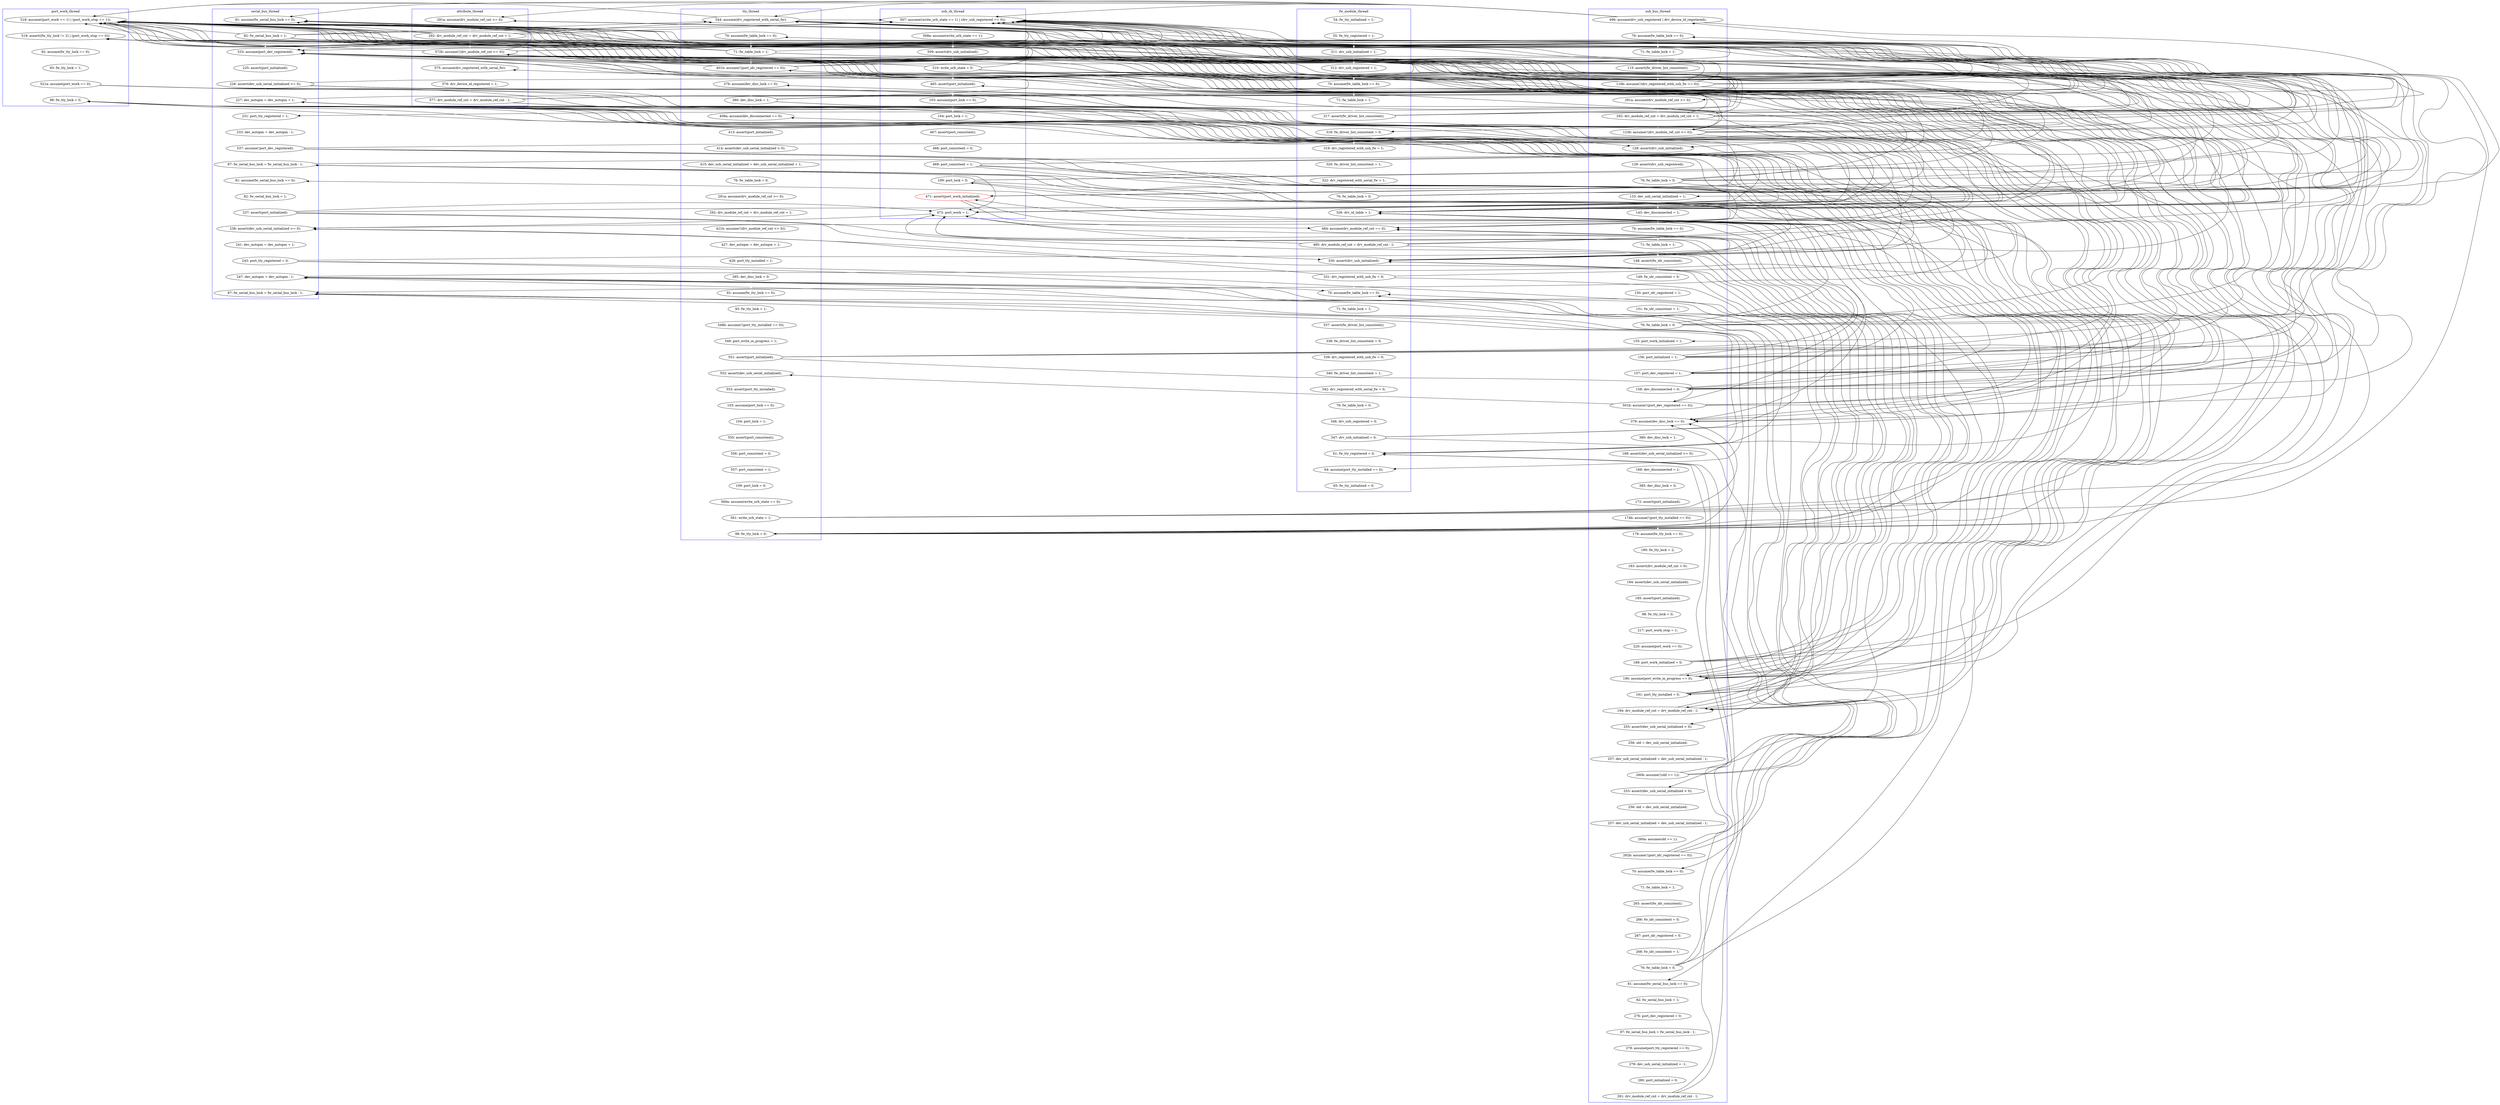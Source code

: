 digraph Counterexample {
	136 -> 275 [color = black, style = solid, constraint = false]
	87 -> 95 [color = black, style = solid, constraint = false]
	138 -> 275 [color = black, style = solid, constraint = false]
	136 -> 138 [color = white, style = solid]
	182 -> 275 [color = black, style = solid, constraint = false]
	133 -> 136 [color = white, style = solid]
	72 -> 95 [color = black, style = solid, constraint = false]
	52 -> 275 [color = black, style = solid, constraint = false]
	96 -> 233 [color = white, style = solid]
	88 -> 203 [color = black, style = solid, constraint = false]
	267 -> 270 [color = black, style = solid, constraint = false]
	182 -> 233 [color = black, style = solid, constraint = false]
	93 -> 97 [color = black, style = solid, constraint = false]
	243 -> 246 [color = white, style = solid]
	95 -> 96 [color = white, style = solid]
	104 -> 203 [color = black, style = solid, constraint = false]
	72 -> 104 [color = black, style = solid, constraint = false]
	372 -> 373 [color = white, style = solid]
	56 -> 58 [color = white, style = solid]
	318 -> 322 [color = black, style = solid, constraint = false]
	52 -> 203 [color = black, style = solid, constraint = false]
	266 -> 268 [color = black, style = solid, constraint = false]
	101 -> 233 [color = black, style = solid, constraint = false]
	371 -> 372 [color = white, style = solid]
	357 -> 359 [color = white, style = solid]
	255 -> 258 [color = white, style = solid]
	266 -> 275 [color = black, style = solid, constraint = false]
	359 -> 383 [color = black, style = solid, constraint = false]
	275 -> 294 [color = white, style = solid]
	173 -> 174 [color = white, style = solid]
	280 -> 305 [color = black, style = solid, constraint = false]
	96 -> 104 [color = black, style = solid, constraint = false]
	182 -> 203 [color = black, style = solid, constraint = false]
	64 -> 76 [color = black, style = solid, constraint = false]
	390 -> 393 [color = white, style = solid]
	326 -> 327 [color = white, style = solid]
	148 -> 149 [color = white, style = solid]
	182 -> 239 [color = white, style = solid]
	141 -> 142 [color = white, style = solid]
	370 -> 371 [color = white, style = solid]
	266 -> 267 [color = black, style = solid, constraint = false]
	270 -> 305 [color = black, style = solid, constraint = false]
	129 -> 203 [color = black, style = solid, constraint = false]
	137 -> 203 [color = black, style = solid, constraint = false]
	81 -> 82 [color = white, style = solid]
	286 -> 303 [color = black, style = solid, constraint = false]
	53 -> 76 [color = black, style = solid, constraint = false]
	307 -> 314 [color = white, style = solid]
	279 -> 294 [color = black, style = solid, constraint = false]
	142 -> 233 [color = black, style = solid, constraint = false]
	77 -> 95 [color = black, style = solid, constraint = false]
	275 -> 305 [color = black, style = solid, constraint = false]
	88 -> 210 [color = black, style = solid, constraint = false]
	359 -> 362 [color = black, style = solid, constraint = false]
	270 -> 280 [color = black, style = solid, constraint = false]
	275 -> 276 [color = black, style = solid, constraint = false]
	58 -> 61 [color = white, style = solid]
	137 -> 138 [color = black, style = solid, constraint = false]
	82 -> 203 [color = black, style = solid, constraint = false]
	383 -> 408 [color = black, style = solid, constraint = false]
	87 -> 210 [color = black, style = solid, constraint = false]
	222 -> 233 [color = black, style = solid, constraint = false]
	353 -> 354 [color = white, style = solid]
	240 -> 242 [color = white, style = solid]
	190 -> 191 [color = white, style = solid]
	42 -> 45 [color = white, style = solid]
	307 -> 311 [color = black, style = solid, constraint = false]
	177 -> 178 [color = white, style = solid]
	302 -> 311 [color = black, style = solid, constraint = false]
	96 -> 97 [color = black, style = solid, constraint = false]
	72 -> 81 [color = white, style = solid]
	88 -> 89 [color = black, style = solid, constraint = false]
	145 -> 233 [color = black, style = solid, constraint = false]
	410 -> 412 [color = black, style = solid, constraint = false]
	145 -> 210 [color = black, style = solid, constraint = false]
	101 -> 104 [color = black, style = solid, constraint = false]
	82 -> 104 [color = black, style = solid, constraint = false]
	210 -> 228 [color = black, style = solid, constraint = false]
	138 -> 145 [color = white, style = solid]
	289 -> 293 [color = white, style = solid]
	376 -> 408 [color = black, style = solid, constraint = false]
	268 -> 269 [color = white, style = solid]
	367 -> 370 [color = white, style = solid]
	50 -> 52 [color = white, style = solid]
	179 -> 275 [color = black, style = solid, constraint = false]
	88 -> 95 [color = black, style = solid, constraint = false]
	307 -> 383 [color = black, style = solid, constraint = false]
	132 -> 133 [color = black, style = solid, constraint = false]
	313 -> 322 [color = black, style = solid, constraint = false]
	337 -> 343 [color = white, style = solid]
	82 -> 88 [color = white, style = solid]
	228 -> 230 [color = black, style = solid, constraint = false]
	270 -> 303 [color = black, style = solid, constraint = false]
	238 -> 267 [color = black, style = solid, constraint = false]
	72 -> 203 [color = black, style = solid, constraint = false]
	137 -> 275 [color = black, style = solid, constraint = false]
	53 -> 54 [color = black, style = solid, constraint = false]
	303 -> 307 [color = black, style = solid, constraint = false]
	222 -> 239 [color = black, style = solid, constraint = false]
	267 -> 303 [color = white, style = solid]
	138 -> 210 [color = black, style = solid, constraint = false]
	193 -> 194 [color = white, style = solid]
	179 -> 186 [color = white, style = solid]
	77 -> 104 [color = black, style = solid, constraint = false]
	264 -> 266 [color = white, style = solid]
	104 -> 210 [color = black, style = solid, constraint = false]
	322 -> 323 [color = white, style = solid]
	136 -> 233 [color = black, style = solid, constraint = false]
	238 -> 275 [color = black, style = solid, constraint = false]
	230 -> 275 [color = black, style = solid, constraint = false]
	283 -> 303 [color = black, style = solid, constraint = false]
	132 -> 203 [color = black, style = solid, constraint = false]
	239 -> 240 [color = white, style = solid]
	52 -> 104 [color = black, style = solid, constraint = false]
	270 -> 276 [color = white, style = solid]
	270 -> 275 [color = black, style = solid, constraint = false]
	168 -> 173 [color = white, style = solid]
	376 -> 383 [color = black, style = solid, constraint = false]
	132 -> 137 [color = white, style = solid]
	329 -> 330 [color = white, style = solid]
	280 -> 286 [color = white, style = solid]
	178 -> 179 [color = white, style = solid]
	302 -> 303 [color = black, style = solid, constraint = false]
	269 -> 305 [color = white, style = solid]
	38 -> 42 [color = white, style = solid]
	267 -> 280 [color = black, style = solid, constraint = false]
	117 -> 120 [color = white, style = solid]
	315 -> 316 [color = white, style = solid]
	279 -> 305 [color = black, style = solid, constraint = false]
	202 -> 239 [color = black, style = solid, constraint = false]
	88 -> 104 [color = black, style = solid, constraint = false]
	210 -> 212 [color = black, style = solid, constraint = false]
	266 -> 280 [color = white, style = solid]
	280 -> 294 [color = black, style = solid, constraint = false]
	233 -> 237 [color = white, style = solid]
	87 -> 275 [color = black, style = solid, constraint = false]
	399 -> 408 [color = black, style = solid, constraint = false]
	179 -> 203 [color = black, style = solid, constraint = false]
	138 -> 233 [color = black, style = solid, constraint = false]
	208 -> 210 [color = black, style = solid, constraint = false]
	145 -> 203 [color = black, style = solid, constraint = false]
	182 -> 186 [color = black, style = solid, constraint = false]
	203 -> 205 [color = white, style = solid]
	250 -> 251 [color = white, style = solid]
	138 -> 203 [color = black, style = solid, constraint = false]
	307 -> 322 [color = black, style = solid, constraint = false]
	82 -> 210 [color = black, style = solid, constraint = false]
	52 -> 54 [color = white, style = solid]
	77 -> 210 [color = black, style = solid, constraint = false]
	276 -> 277 [color = white, style = solid]
	283 -> 286 [color = black, style = solid, constraint = false]
	129 -> 210 [color = black, style = solid, constraint = false]
	88 -> 97 [color = white, style = solid]
	208 -> 275 [color = black, style = solid, constraint = false]
	306 -> 311 [color = black, style = solid, constraint = false]
	208 -> 233 [color = black, style = solid, constraint = false]
	293 -> 303 [color = black, style = solid, constraint = false]
	253 -> 254 [color = white, style = solid]
	343 -> 383 [color = black, style = solid, constraint = false]
	72 -> 275 [color = black, style = solid, constraint = false]
	77 -> 203 [color = black, style = solid, constraint = false]
	136 -> 203 [color = black, style = solid, constraint = false]
	230 -> 239 [color = black, style = solid, constraint = false]
	202 -> 228 [color = white, style = solid]
	237 -> 238 [color = white, style = solid]
	327 -> 328 [color = white, style = solid]
	395 -> 396 [color = white, style = solid]
	89 -> 91 [color = white, style = solid]
	228 -> 239 [color = black, style = solid, constraint = false]
	210 -> 268 [color = white, style = solid]
	283 -> 288 [color = white, style = solid]
	53 -> 104 [color = black, style = solid, constraint = false]
	354 -> 355 [color = white, style = solid]
	251 -> 252 [color = white, style = solid]
	222 -> 268 [color = black, style = solid, constraint = false]
	208 -> 212 [color = white, style = solid]
	267 -> 275 [color = black, style = solid, constraint = false]
	52 -> 76 [color = black, style = solid, constraint = false]
	104 -> 110 [color = black, style = solid, constraint = false]
	91 -> 93 [color = white, style = solid]
	124 -> 125 [color = white, style = solid]
	210 -> 275 [color = black, style = solid, constraint = false]
	316 -> 318 [color = white, style = solid]
	70 -> 72 [color = white, style = solid]
	305 -> 306 [color = white, style = solid]
	53 -> 275 [color = black, style = solid, constraint = false]
	126 -> 129 [color = white, style = solid]
	366 -> 367 [color = white, style = solid]
	302 -> 307 [color = black, style = solid, constraint = false]
	104 -> 131 [color = white, style = solid]
	205 -> 206 [color = white, style = solid]
	82 -> 95 [color = black, style = solid, constraint = false]
	76 -> 77 [color = white, style = solid]
	376 -> 410 [color = black, style = solid, constraint = false]
	343 -> 362 [color = black, style = solid, constraint = false]
	228 -> 275 [color = black, style = solid, constraint = false]
	93 -> 104 [color = black, style = solid, constraint = false]
	238 -> 239 [color = black, style = solid, constraint = false]
	318 -> 383 [color = black, style = solid, constraint = false]
	72 -> 210 [color = black, style = solid, constraint = false]
	362 -> 408 [color = black, style = solid, constraint = false]
	87 -> 104 [color = black, style = solid, constraint = false]
	393 -> 395 [color = white, style = solid]
	137 -> 210 [color = black, style = solid, constraint = false]
	398 -> 399 [color = white, style = solid]
	120 -> 121 [color = white, style = solid]
	303 -> 383 [color = black, style = solid, constraint = false]
	252 -> 253 [color = white, style = solid]
	216 -> 220 [color = white, style = solid]
	269 -> 270 [color = black, style = solid, constraint = false]
	104 -> 275 [color = black, style = solid, constraint = false]
	52 -> 95 [color = black, style = solid, constraint = false]
	64 -> 203 [color = black, style = solid, constraint = false]
	275 -> 280 [color = black, style = solid, constraint = false]
	208 -> 228 [color = black, style = solid, constraint = false]
	306 -> 322 [color = white, style = solid]
	220 -> 221 [color = white, style = solid]
	82 -> 87 [color = black, style = solid, constraint = false]
	101 -> 275 [color = black, style = solid, constraint = false]
	302 -> 383 [color = white, style = solid]
	67 -> 70 [color = white, style = solid]
	396 -> 398 [color = white, style = solid]
	198 -> 201 [color = white, style = solid]
	286 -> 294 [color = black, style = solid, constraint = false]
	88 -> 275 [color = black, style = solid, constraint = false]
	210 -> 239 [color = black, style = solid, constraint = false]
	191 -> 193 [color = white, style = solid]
	160 -> 163 [color = white, style = solid]
	64 -> 66 [color = black, style = solid, constraint = false]
	129 -> 131 [color = black, style = solid, constraint = false]
	359 -> 408 [color = black, style = solid, constraint = false]
	110 -> 117 [color = white, style = solid]
	313 -> 362 [color = white, style = solid]
	330 -> 334 [color = white, style = solid]
	288 -> 289 [color = white, style = solid]
	136 -> 210 [color = black, style = solid, constraint = false]
	303 -> 305 [color = black, style = solid, constraint = false]
	87 -> 88 [color = black, style = solid, constraint = false]
	286 -> 307 [color = white, style = solid]
	293 -> 294 [color = black, style = solid, constraint = false]
	311 -> 312 [color = white, style = solid]
	174 -> 177 [color = white, style = solid]
	151 -> 154 [color = white, style = solid]
	93 -> 210 [color = black, style = solid, constraint = false]
	72 -> 76 [color = black, style = solid, constraint = false]
	210 -> 233 [color = black, style = solid, constraint = false]
	228 -> 268 [color = black, style = solid, constraint = false]
	142 -> 148 [color = white, style = solid]
	186 -> 187 [color = white, style = solid]
	131 -> 132 [color = white, style = solid]
	262 -> 264 [color = white, style = solid]
	269 -> 280 [color = black, style = solid, constraint = false]
	254 -> 255 [color = white, style = solid]
	96 -> 203 [color = black, style = solid, constraint = false]
	77 -> 275 [color = black, style = solid, constraint = false]
	238 -> 270 [color = white, style = solid]
	82 -> 275 [color = black, style = solid, constraint = false]
	165 -> 168 [color = white, style = solid]
	383 -> 387 [color = black, style = solid, constraint = false]
	87 -> 203 [color = black, style = solid, constraint = false]
	230 -> 268 [color = black, style = solid, constraint = false]
	248 -> 250 [color = white, style = solid]
	383 -> 410 [color = black, style = solid, constraint = false]
	121 -> 123 [color = white, style = solid]
	313 -> 383 [color = black, style = solid, constraint = false]
	96 -> 210 [color = black, style = solid, constraint = false]
	150 -> 151 [color = white, style = solid]
	328 -> 329 [color = white, style = solid]
	267 -> 268 [color = black, style = solid, constraint = false]
	283 -> 305 [color = black, style = solid, constraint = false]
	313 -> 314 [color = black, style = solid, constraint = false]
	318 -> 353 [color = white, style = solid]
	142 -> 203 [color = black, style = solid, constraint = false]
	149 -> 150 [color = white, style = solid]
	53 -> 66 [color = white, style = solid]
	355 -> 357 [color = white, style = solid]
	230 -> 267 [color = white, style = solid]
	280 -> 283 [color = black, style = solid, constraint = false]
	129 -> 275 [color = black, style = solid, constraint = false]
	53 -> 95 [color = black, style = solid, constraint = false]
	101 -> 210 [color = black, style = solid, constraint = false]
	323 -> 326 [color = white, style = solid]
	212 -> 215 [color = white, style = solid]
	279 -> 280 [color = black, style = solid, constraint = false]
	132 -> 275 [color = black, style = solid, constraint = false]
	408 -> 412 [color = white, style = solid]
	246 -> 248 [color = white, style = solid]
	334 -> 337 [color = white, style = solid]
	163 -> 164 [color = white, style = solid]
	215 -> 216 [color = white, style = solid]
	125 -> 126 [color = white, style = solid]
	242 -> 243 [color = white, style = solid]
	87 -> 89 [color = white, style = solid]
	399 -> 410 [color = black, style = solid, constraint = false]
	52 -> 53 [color = black, style = solid, constraint = false]
	258 -> 262 [color = white, style = solid]
	104 -> 233 [color = black, style = solid, constraint = false]
	54 -> 56 [color = white, style = solid]
	93 -> 95 [color = black, style = solid, constraint = false]
	179 -> 233 [color = black, style = solid, constraint = false]
	96 -> 275 [color = black, style = solid, constraint = false]
	101 -> 203 [color = black, style = solid, constraint = false]
	123 -> 124 [color = white, style = solid]
	98 -> 101 [color = white, style = solid]
	206 -> 208 [color = white, style = solid]
	61 -> 64 [color = white, style = solid]
	362 -> 410 [color = white, style = solid]
	222 -> 275 [color = black, style = solid, constraint = false]
	412 -> 413 [color = white, style = solid]
	343 -> 353 [color = black, style = solid, constraint = false]
	362 -> 366 [color = black, style = solid, constraint = false]
	280 -> 303 [color = black, style = solid, constraint = false]
	101 -> 110 [color = white, style = solid]
	37 -> 38 [color = white, style = solid]
	93 -> 203 [color = black, style = solid, constraint = false]
	159 -> 160 [color = white, style = solid]
	293 -> 311 [color = white, style = solid]
	129 -> 133 [color = white, style = solid]
	266 -> 270 [color = black, style = solid, constraint = false]
	64 -> 210 [color = white, style = solid]
	145 -> 148 [color = black, style = solid, constraint = false]
	136 -> 137 [color = black, style = solid, constraint = false]
	314 -> 315 [color = white, style = solid]
	64 -> 95 [color = black, style = solid, constraint = false]
	201 -> 202 [color = white, style = solid]
	202 -> 210 [color = black, style = solid, constraint = false]
	142 -> 275 [color = black, style = solid, constraint = false]
	359 -> 366 [color = white, style = solid]
	286 -> 288 [color = black, style = solid, constraint = false]
	187 -> 190 [color = white, style = solid]
	302 -> 305 [color = black, style = solid, constraint = false]
	145 -> 275 [color = black, style = solid, constraint = false]
	132 -> 210 [color = black, style = solid, constraint = false]
	182 -> 210 [color = black, style = solid, constraint = false]
	202 -> 275 [color = black, style = solid, constraint = false]
	286 -> 305 [color = black, style = solid, constraint = false]
	53 -> 203 [color = black, style = solid, constraint = false]
	312 -> 313 [color = white, style = solid]
	269 -> 303 [color = black, style = solid, constraint = false]
	303 -> 311 [color = black, style = solid, constraint = false]
	294 -> 298 [color = white, style = solid]
	387 -> 388 [color = white, style = solid]
	194 -> 195 [color = white, style = solid]
	77 -> 87 [color = white, style = solid]
	66 -> 67 [color = white, style = solid]
	142 -> 210 [color = black, style = solid, constraint = false]
	77 -> 81 [color = black, style = solid, constraint = false]
	195 -> 198 [color = white, style = solid]
	222 -> 228 [color = black, style = solid, constraint = false]
	373 -> 376 [color = white, style = solid]
	238 -> 268 [color = black, style = solid, constraint = false]
	306 -> 383 [color = black, style = solid, constraint = false]
	275 -> 303 [color = black, style = solid, constraint = false]
	97 -> 98 [color = white, style = solid]
	138 -> 141 [color = black, style = solid, constraint = false]
	283 -> 294 [color = black, style = solid, constraint = false]
	64 -> 275 [color = black, style = solid, constraint = false]
	279 -> 303 [color = black, style = solid, constraint = false]
	228 -> 233 [color = black, style = solid, constraint = false]
	343 -> 408 [color = white, style = solid]
	137 -> 141 [color = white, style = solid]
	164 -> 165 [color = white, style = solid]
	202 -> 233 [color = black, style = solid, constraint = false]
	230 -> 233 [color = black, style = solid, constraint = false]
	45 -> 49 [color = white, style = solid]
	293 -> 307 [color = black, style = solid, constraint = false]
	362 -> 383 [color = black, style = solid, constraint = false]
	376 -> 387 [color = white, style = solid]
	277 -> 279 [color = white, style = solid]
	318 -> 362 [color = black, style = solid, constraint = false]
	293 -> 305 [color = black, style = solid, constraint = false]
	129 -> 233 [color = black, style = solid, constraint = false]
	179 -> 182 [color = black, style = solid, constraint = false]
	298 -> 299 [color = white, style = solid]
	279 -> 283 [color = white, style = solid]
	202 -> 203 [color = black, style = solid, constraint = false]
	222 -> 230 [color = white, style = solid]
	306 -> 307 [color = black, style = solid, constraint = false]
	388 -> 390 [color = white, style = solid]
	208 -> 239 [color = black, style = solid, constraint = false]
	269 -> 275 [color = black, style = solid, constraint = false]
	221 -> 222 [color = white, style = solid]
	137 -> 233 [color = black, style = solid, constraint = false]
	142 -> 145 [color = black, style = solid, constraint = false]
	132 -> 233 [color = black, style = solid, constraint = false]
	93 -> 275 [color = black, style = solid, constraint = false]
	179 -> 210 [color = black, style = solid, constraint = false]
	408 -> 410 [color = black, style = solid, constraint = false]
	64 -> 104 [color = black, style = solid, constraint = false]
	154 -> 159 [color = white, style = solid]
	299 -> 302 [color = white, style = solid]
	145 -> 182 [color = white, style = solid]
	49 -> 50 [color = white, style = solid]
	subgraph cluster5 {
		label = attribute_thread
		color = blue
		77  [label = "292: drv_module_ref_cnt = drv_module_ref_cnt + 1;"]
		76  [label = "291a: assume(drv_module_ref_cnt >= 0);"]
		93  [label = "577: drv_module_ref_cnt = drv_module_ref_cnt - 1;"]
		91  [label = "576: drv_device_id_registered = 1;"]
		89  [label = "575: assume(drv_registered_with_serial_fw);"]
		87  [label = "572b: assume(!(drv_module_ref_cnt <= 0));"]
	}
	subgraph cluster6 {
		label = usb_cb_thread
		color = blue
		216  [label = "104: port_lock = 1;"]
		230  [label = "109: port_lock = 0;"]
		267  [label = "471: assert(port_work_initialized);", color = red]
		212  [label = "465: assert(port_initialized);"]
		203  [label = "507: assume((write_urb_state == 1) | (drv_usb_registered == 0));"]
		215  [label = "103: assume(port_lock == 0);"]
		222  [label = "469: port_consistent = 1;"]
		303  [label = "472: port_work = 1;"]
		221  [label = "468: port_consistent = 0;"]
		220  [label = "467: assert(port_consistent);"]
		205  [label = "508a: assume(write_urb_state == 1);"]
		208  [label = "510: write_urb_state = 0;"]
		206  [label = "509: assert(drv_usb_initialized);"]
	}
	subgraph cluster7 {
		label = port_work_thread
		color = blue
		298  [label = "92: assume(fw_tty_lock == 0);"]
		383  [label = "98: fw_tty_lock = 0;"]
		275  [label = "518: assume((port_work == 1) | (port_work_stop == 1));"]
		302  [label = "521a: assume(port_work == 0);"]
		294  [label = "519: assert((fw_tty_lock != 2) | (port_work_stop == 0));"]
		299  [label = "93: fw_tty_lock = 1;"]
	}
	subgraph cluster1 {
		label = fw_module_thread
		color = blue
		306  [label = "331: drv_registered_with_usb_fw = 0;"]
		322  [label = "70: assume(fw_table_lock == 0);"]
		408  [label = "61: fw_tty_registered = 0;"]
		52  [label = "317: assert(fw_driver_list_consistent);"]
		334  [label = "76: fw_table_lock = 0;"]
		269  [label = "485: drv_module_ref_cnt = drv_module_ref_cnt - 1;"]
		305  [label = "330: assert(drv_usb_initialized);"]
		37  [label = "54: fw_tty_initialized = 1;"]
		327  [label = "338: fw_driver_list_consistent = 0;"]
		64  [label = "76: fw_table_lock = 0;"]
		343  [label = "347: drv_usb_initialized = 0;"]
		326  [label = "337: assert(fw_driver_list_consistent);"]
		413  [label = "65: fw_tty_initialized = 0;"]
		412  [label = "64: assume(port_tty_installed == 0);"]
		328  [label = "339: drv_registered_with_usb_fw = 0;"]
		49  [label = "70: assume(fw_table_lock == 0);"]
		210  [label = "326: drv_id_table = 1;"]
		329  [label = "340: fw_driver_list_consistent = 1;"]
		58  [label = "320: fw_driver_list_consistent = 1;"]
		50  [label = "71: fw_table_lock = 1;"]
		38  [label = "55: fw_tty_registered = 1;"]
		45  [label = "312: drv_usb_registered = 1;"]
		330  [label = "342: drv_registered_with_serial_fw = 0;"]
		337  [label = "346: drv_usb_registered = 0;"]
		42  [label = "311: drv_usb_initialized = 1;"]
		61  [label = "322: drv_registered_with_serial_fw = 1;"]
		54  [label = "318: fw_driver_list_consistent = 0;"]
		56  [label = "319: drv_registered_with_usb_fw = 1;"]
		323  [label = "71: fw_table_lock = 1;"]
		268  [label = "484: assume(drv_module_ref_cnt == 0);"]
	}
	subgraph cluster3 {
		label = serial_bus_thread
		color = blue
		233  [label = "533: assume(port_dev_registered);"]
		270  [label = "227: dev_autopm = dev_autopm + 1;"]
		410  [label = "87: fw_serial_bus_lock = fw_serial_bus_lock - 1;"]
		279  [label = "537: assume(!port_dev_registered);"]
		293  [label = "237: assert(port_initialized);"]
		237  [label = "225: assert(port_initialized);"]
		311  [label = "238: assert(dev_usb_serial_initialized >= 0);"]
		96  [label = "82: fw_serial_bus_lock = 1;"]
		95  [label = "81: assume(fw_serial_bus_lock == 0);"]
		313  [label = "243: port_tty_registered = 0;"]
		312  [label = "241: dev_autopm = dev_autopm + 1;"]
		238  [label = "226: assert(dev_usb_serial_initialized >= 0);"]
		289  [label = "82: fw_serial_bus_lock = 1;"]
		288  [label = "81: assume(fw_serial_bus_lock == 0);"]
		362  [label = "247: dev_autopm = dev_autopm - 1;"]
		283  [label = "87: fw_serial_bus_lock = fw_serial_bus_lock - 1;"]
		276  [label = "231: port_tty_registered = 1;"]
		277  [label = "233: dev_autopm = dev_autopm - 1;"]
	}
	subgraph cluster4 {
		label = tty_thread
		color = blue
		228  [label = "98: fw_tty_lock = 0;"]
		159  [label = "291a: assume(drv_module_ref_cnt >= 0);"]
		178  [label = "549: port_write_in_progress = 1;"]
		198  [label = "109: port_lock = 0;"]
		149  [label = "413: assert(port_initialized);"]
		201  [label = "560a: assume(write_urb_state == 0);"]
		173  [label = "92: assume(fw_tty_lock == 0);"]
		202  [label = "561: write_urb_state = 1;"]
		132  [label = "71: fw_table_lock = 1;"]
		177  [label = "548b: assume(!(port_tty_installed == 0));"]
		131  [label = "70: assume(fw_table_lock == 0);"]
		187  [label = "553: assert(port_tty_installed);"]
		179  [label = "551: assert(port_initialized);"]
		104  [label = "544: assume(drv_registered_with_serial_fw);"]
		151  [label = "415: dev_usb_serial_initialized = dev_usb_serial_initialized + 1;"]
		165  [label = "428: port_tty_installed = 1;"]
		160  [label = "292: drv_module_ref_cnt = drv_module_ref_cnt + 1;"]
		193  [label = "555: assert(port_consistent);"]
		137  [label = "401b: assume(!(port_idr_registered == 0));"]
		195  [label = "557: port_consistent = 1;"]
		190  [label = "103: assume(port_lock == 0);"]
		154  [label = "76: fw_table_lock = 0;"]
		164  [label = "427: dev_autopm = dev_autopm + 1;"]
		163  [label = "421b: assume(!(drv_module_ref_cnt <= 0));"]
		194  [label = "556: port_consistent = 0;"]
		186  [label = "552: assert(dev_usb_serial_initialized);"]
		191  [label = "104: port_lock = 1;"]
		148  [label = "408a: assume(dev_disconnected == 0);"]
		168  [label = "385: dev_disc_lock = 0;"]
		142  [label = "380: dev_disc_lock = 1;"]
		141  [label = "379: assume(dev_disc_lock == 0);"]
		174  [label = "93: fw_tty_lock = 1;"]
		150  [label = "414: assert(dev_usb_serial_initialized > 0);"]
	}
	subgraph cluster2 {
		label = usb_bus_thread
		color = blue
		399  [label = "281: drv_module_ref_cnt = drv_module_ref_cnt - 1;"]
		123  [label = "148: assert(fw_idr_consistent);"]
		286  [label = "191: port_tty_installed = 0;"]
		145  [label = "158: dev_disconnected = 0;"]
		357  [label = "260a: assume(old == 1);"]
		242  [label = "168: assert(dev_usb_serial_initialized >= 0);"]
		66  [label = "70: assume(fw_table_lock == 0);"]
		387  [label = "81: assume(fw_serial_bus_lock == 0);"]
		136  [label = "156: port_initialized = 1;"]
		373  [label = "268: fw_idr_consistent = 1;"]
		251  [label = "179: assume(fw_tty_lock == 0);"]
		240  [label = "380: dev_disc_lock = 1;"]
		316  [label = "257: dev_usb_serial_initialized = dev_usb_serial_initialized - 1;"]
		248  [label = "172: assert(port_initialized);"]
		117  [label = "143: dev_disconnected = 1;"]
		262  [label = "217: port_work_stop = 1;"]
		120  [label = "70: assume(fw_table_lock == 0);"]
		129  [label = "76: fw_table_lock = 0;"]
		72  [label = "116b: assume(!(drv_registered_with_usb_fw == 0));"]
		398  [label = "280: port_initialized = 0;"]
		393  [label = "87: fw_serial_bus_lock = fw_serial_bus_lock - 1;"]
		354  [label = "256: old = dev_usb_serial_initialized;"]
		367  [label = "71: fw_table_lock = 1;"]
		110  [label = "133: dev_usb_serial_initialized = 1;"]
		307  [label = "194: drv_module_ref_cnt = drv_module_ref_cnt - 1;"]
		254  [label = "184: assert(dev_usb_serial_initialized);"]
		133  [label = "155: port_work_initialized = 1;"]
		98  [label = "129: assert(drv_usb_registered);"]
		125  [label = "150: port_idr_registered = 1;"]
		266  [label = "188: port_work_initialized = 0;"]
		366  [label = "70: assume(fw_table_lock == 0);"]
		359  [label = "262b: assume(!(port_idr_registered == 0));"]
		126  [label = "151: fw_idr_consistent = 1;"]
		355  [label = "257: dev_usb_serial_initialized = dev_usb_serial_initialized - 1;"]
		318  [label = "260b: assume(!(old == 1));"]
		182  [label = "501b: assume(!(port_dev_registered == 0));"]
		88  [label = "123b: assume(!(drv_module_ref_cnt <= 0));"]
		70  [label = "115: assert(fw_driver_list_consistent);"]
		121  [label = "71: fw_table_lock = 1;"]
		370  [label = "265: assert(fw_idr_consistent);"]
		239  [label = "379: assume(dev_disc_lock == 0);"]
		396  [label = "279: dev_usb_serial_initialized = -1;"]
		243  [label = "169: dev_disconnected = 1;"]
		280  [label = "190: assume(port_write_in_progress == 0);"]
		371  [label = "266: fw_idr_consistent = 0;"]
		353  [label = "253: assert(dev_usb_serial_initialized > 0);"]
		250  [label = "174b: assume(!(port_tty_installed == 0));"]
		390  [label = "276: port_dev_registered = 0;"]
		138  [label = "157: port_dev_registered = 1;"]
		81  [label = "291a: assume(drv_module_ref_cnt >= 0);"]
		264  [label = "220: assume(port_work == 0);"]
		53  [label = "496: assume(drv_usb_registered | drv_device_id_registered);"]
		314  [label = "253: assert(dev_usb_serial_initialized > 0);"]
		376  [label = "76: fw_table_lock = 0;"]
		124  [label = "149: fw_idr_consistent = 0;"]
		388  [label = "82: fw_serial_bus_lock = 1;"]
		67  [label = "71: fw_table_lock = 1;"]
		315  [label = "256: old = dev_usb_serial_initialized;"]
		252  [label = "180: fw_tty_lock = 2;"]
		82  [label = "292: drv_module_ref_cnt = drv_module_ref_cnt + 1;"]
		255  [label = "185: assert(port_initialized);"]
		395  [label = "278: assume(port_tty_registered == 0);"]
		101  [label = "76: fw_table_lock = 0;"]
		253  [label = "183: assert(drv_module_ref_cnt > 0);"]
		97  [label = "128: assert(drv_usb_initialized);"]
		246  [label = "385: dev_disc_lock = 0;"]
		258  [label = "98: fw_tty_lock = 0;"]
		372  [label = "267: port_idr_registered = 0;"]
	}
}